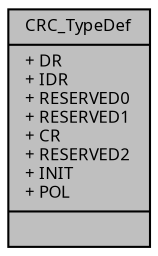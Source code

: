 digraph "CRC_TypeDef"
{
  edge [fontname="Sans",fontsize="8",labelfontname="Sans",labelfontsize="8"];
  node [fontname="Sans",fontsize="8",shape=record];
  Node1 [label="{CRC_TypeDef\n|+ DR\l+ IDR\l+ RESERVED0\l+ RESERVED1\l+ CR\l+ RESERVED2\l+ INIT\l+ POL\l|}",height=0.2,width=0.4,color="black", fillcolor="grey75", style="filled", fontcolor="black"];
}
